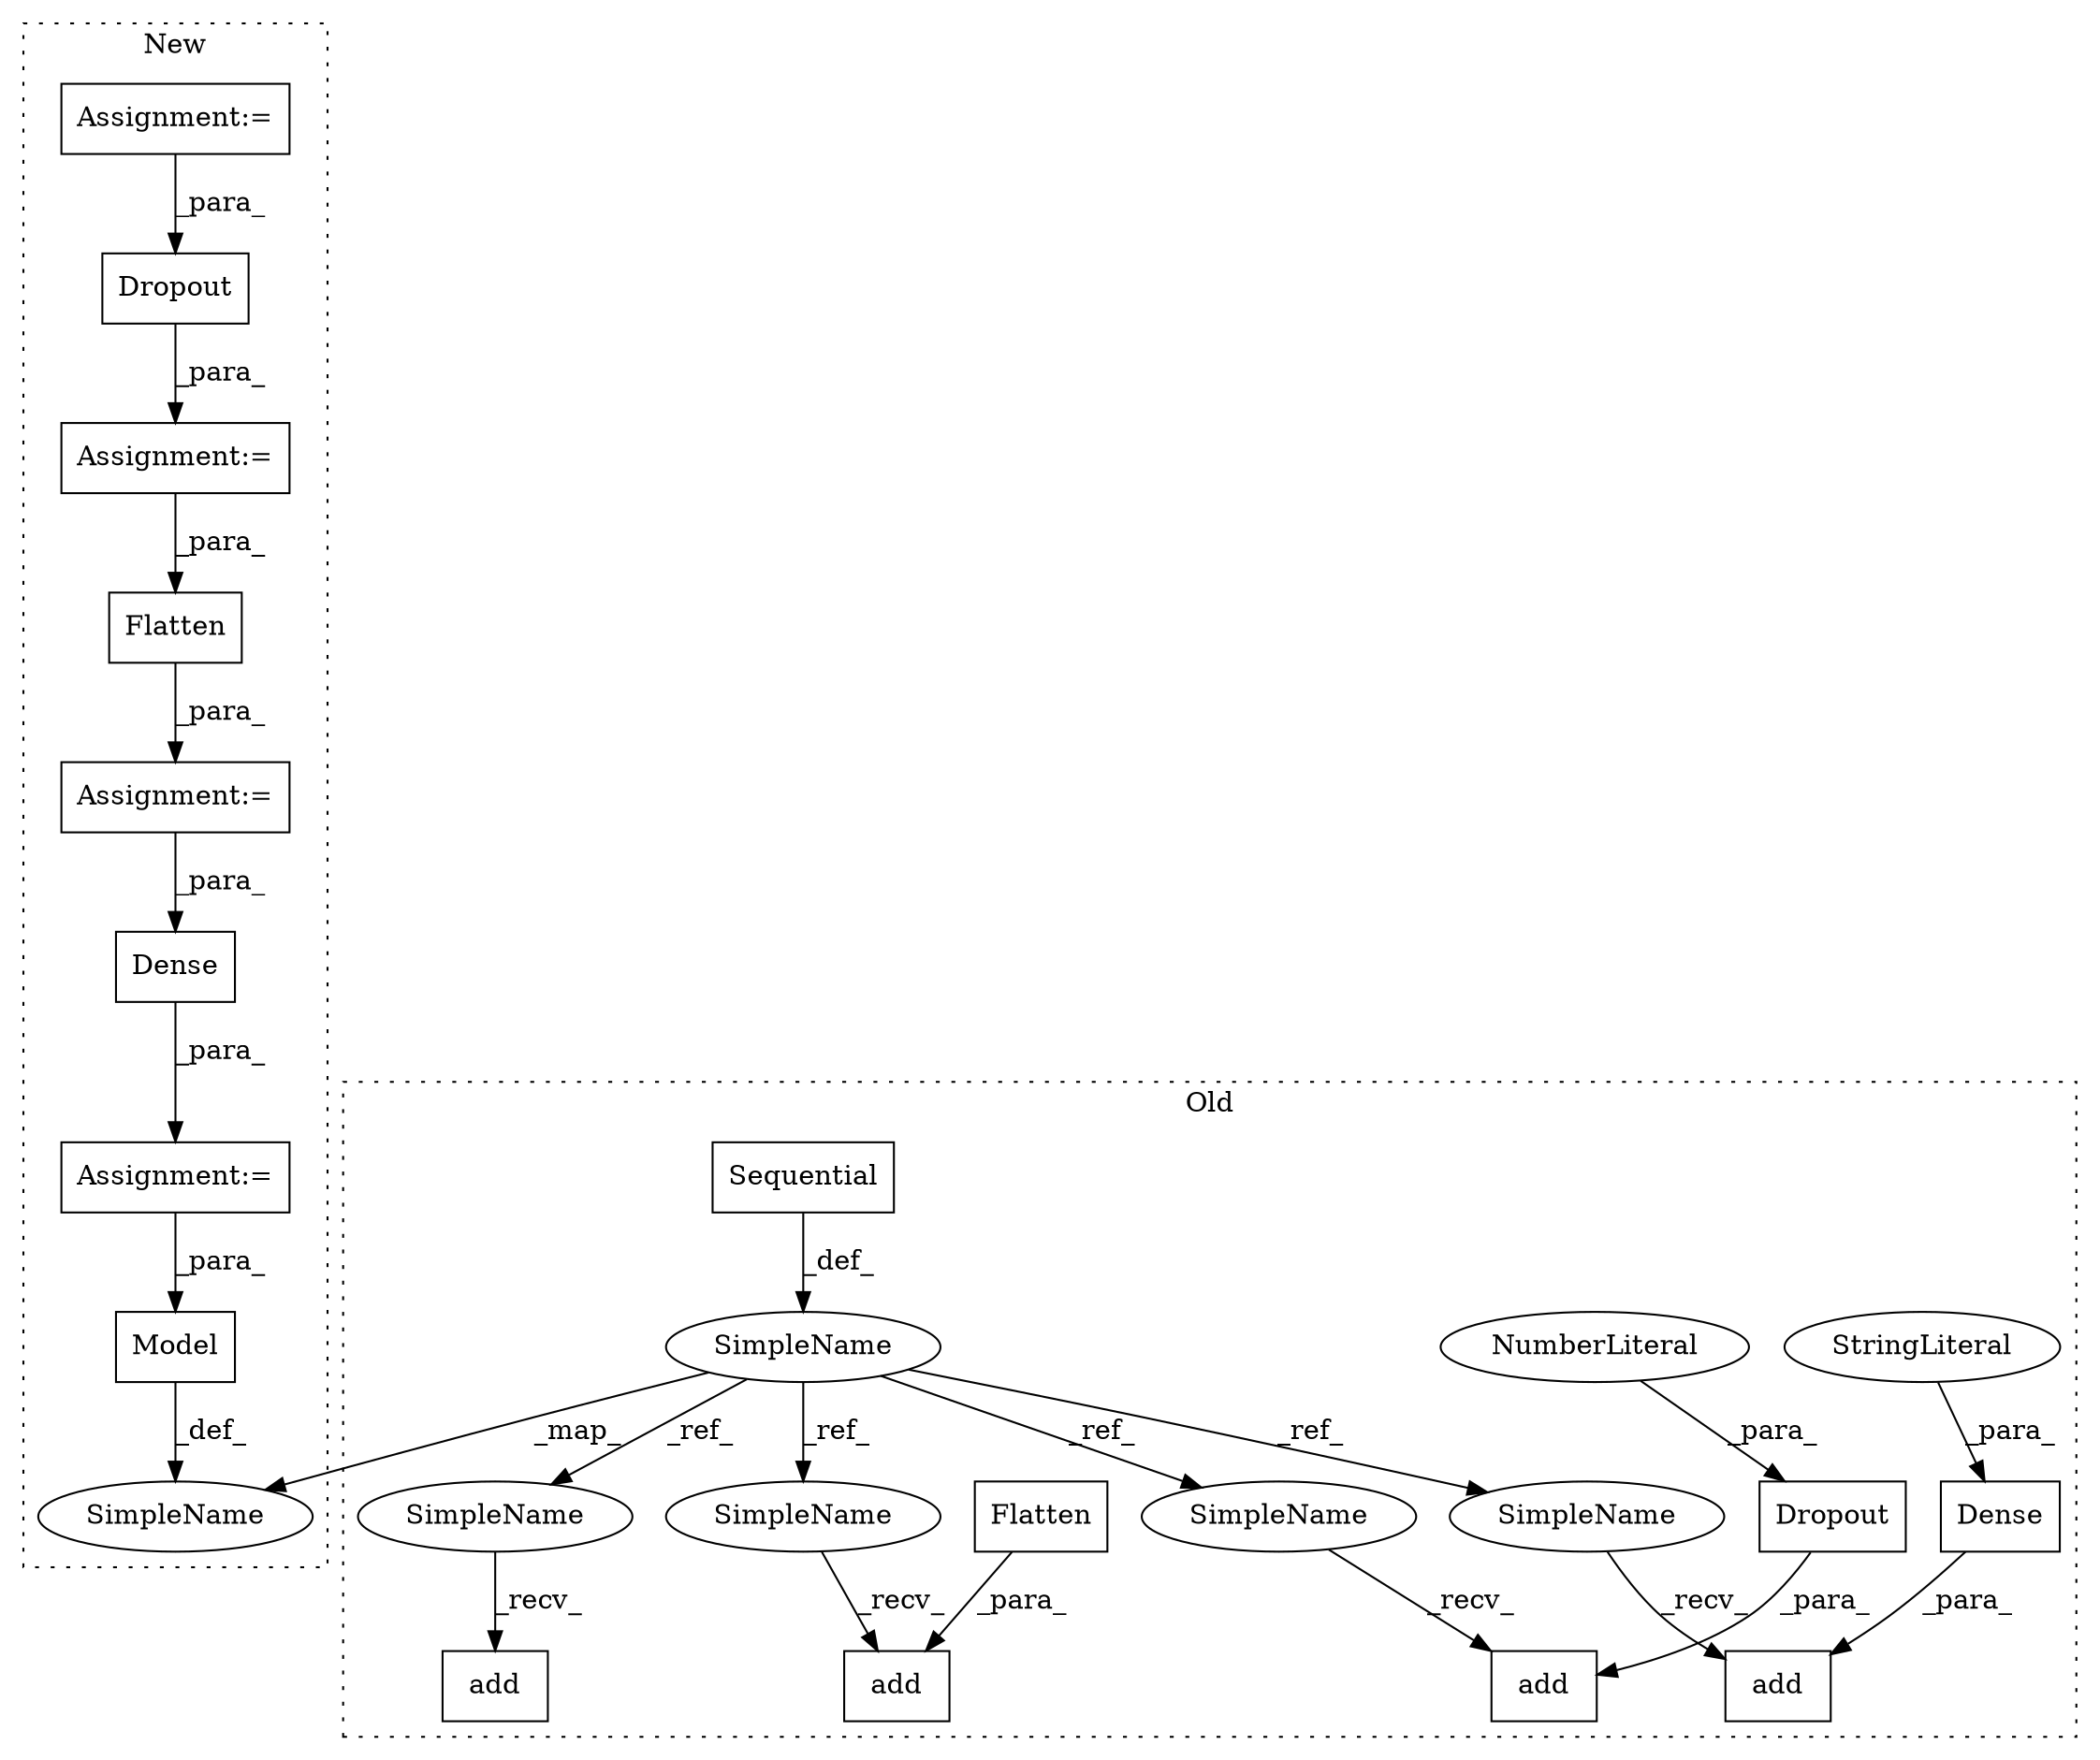 digraph G {
subgraph cluster0 {
1 [label="Dense" a="32" s="1525,1554" l="6,1" shape="box"];
3 [label="StringLiteral" a="45" s="1545" l="9" shape="ellipse"];
4 [label="add" a="32" s="1521,1555" l="4,1" shape="box"];
5 [label="SimpleName" a="42" s="1392" l="5" shape="ellipse"];
7 [label="add" a="32" s="1466,1482" l="4,1" shape="box"];
9 [label="Sequential" a="32" s="1398" l="12" shape="box"];
10 [label="Dropout" a="32" s="1470,1481" l="8,1" shape="box"];
11 [label="add" a="32" s="1495,1508" l="4,1" shape="box"];
13 [label="Flatten" a="32" s="1499" l="9" shape="box"];
14 [label="add" a="32" s="1422,1453" l="4,1" shape="box"];
20 [label="NumberLiteral" a="34" s="1478" l="3" shape="ellipse"];
21 [label="SimpleName" a="42" s="1489" l="5" shape="ellipse"];
22 [label="SimpleName" a="42" s="1460" l="5" shape="ellipse"];
23 [label="SimpleName" a="42" s="1416" l="5" shape="ellipse"];
24 [label="SimpleName" a="42" s="1515" l="5" shape="ellipse"];
label = "Old";
style="dotted";
}
subgraph cluster1 {
2 [label="Flatten" a="32" s="1590,1605" l="8,1" shape="box"];
6 [label="SimpleName" a="42" s="1642" l="5" shape="ellipse"];
8 [label="Dense" a="32" s="1620,1635" l="6,1" shape="box"];
12 [label="Dropout" a="32" s="1559,1573" l="8,1" shape="box"];
15 [label="Model" a="32" s="1648,1668" l="6,1" shape="box"];
16 [label="Assignment:=" a="7" s="1589" l="1" shape="box"];
17 [label="Assignment:=" a="7" s="1558" l="1" shape="box"];
18 [label="Assignment:=" a="7" s="1520" l="1" shape="box"];
19 [label="Assignment:=" a="7" s="1619" l="1" shape="box"];
label = "New";
style="dotted";
}
1 -> 4 [label="_para_"];
2 -> 16 [label="_para_"];
3 -> 1 [label="_para_"];
5 -> 23 [label="_ref_"];
5 -> 22 [label="_ref_"];
5 -> 21 [label="_ref_"];
5 -> 24 [label="_ref_"];
5 -> 6 [label="_map_"];
8 -> 19 [label="_para_"];
9 -> 5 [label="_def_"];
10 -> 7 [label="_para_"];
12 -> 17 [label="_para_"];
13 -> 11 [label="_para_"];
15 -> 6 [label="_def_"];
16 -> 8 [label="_para_"];
17 -> 2 [label="_para_"];
18 -> 12 [label="_para_"];
19 -> 15 [label="_para_"];
20 -> 10 [label="_para_"];
21 -> 11 [label="_recv_"];
22 -> 7 [label="_recv_"];
23 -> 14 [label="_recv_"];
24 -> 4 [label="_recv_"];
}